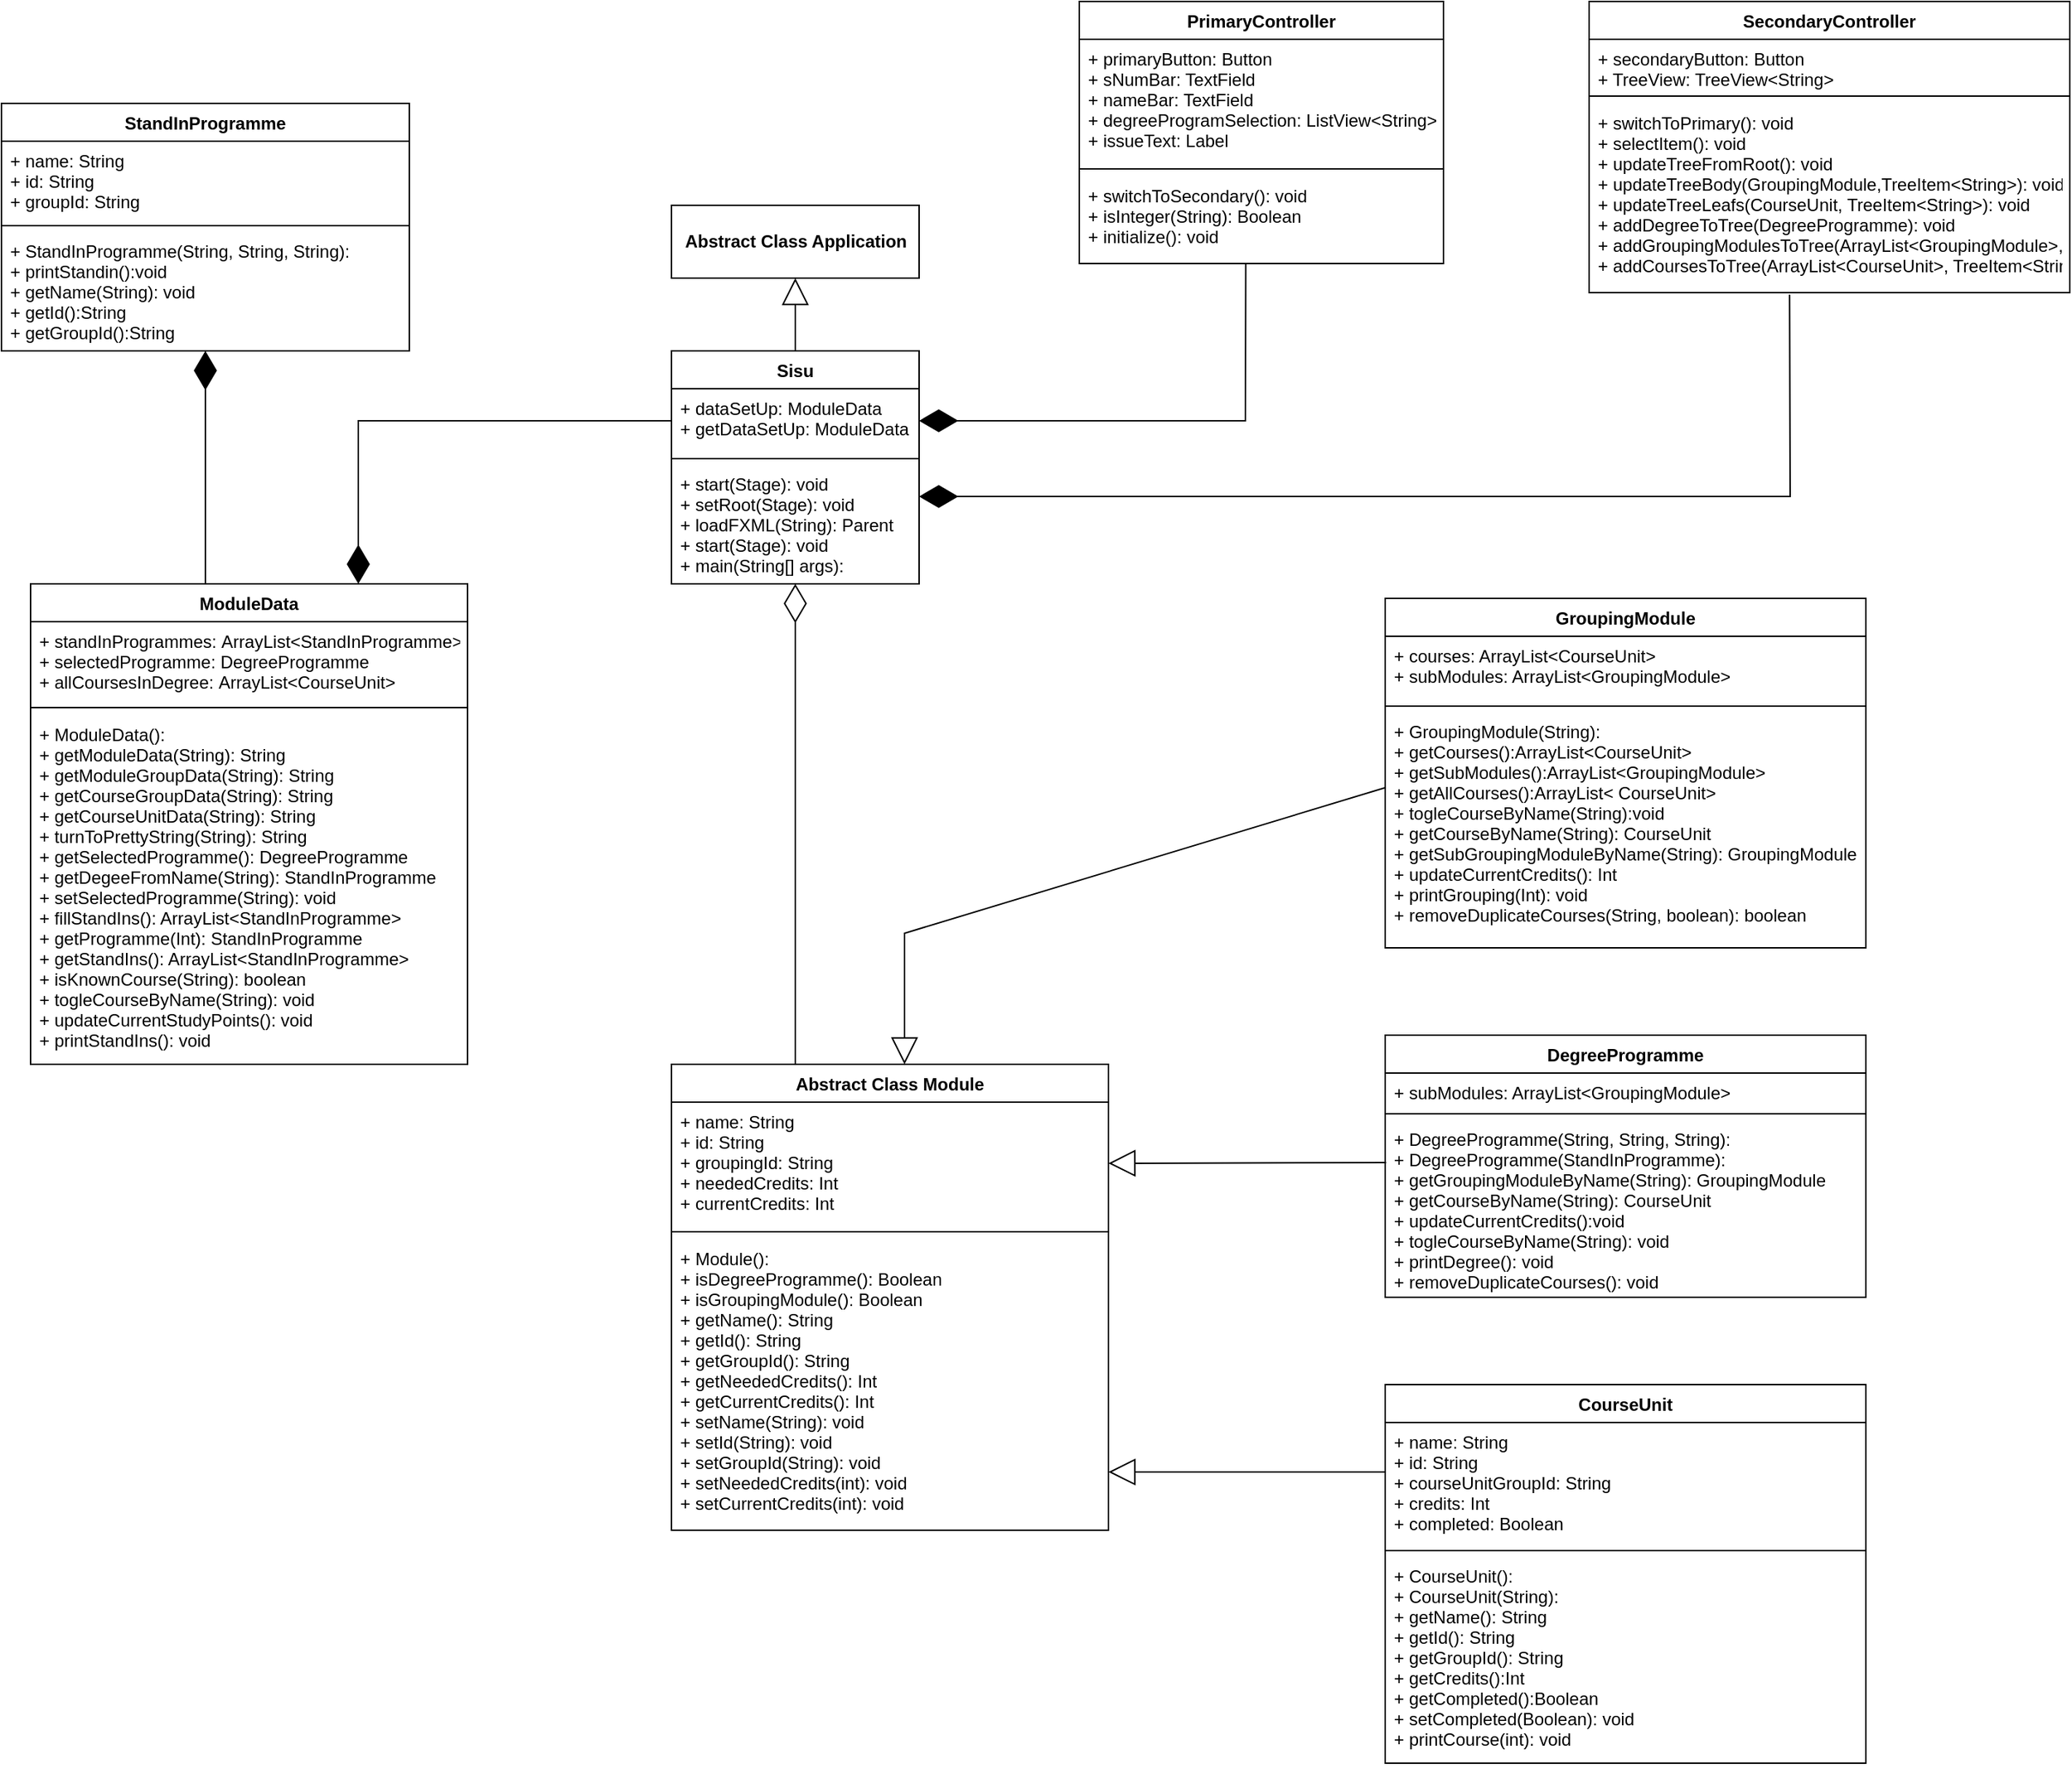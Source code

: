 <mxfile version="17.4.6" type="github">
  <diagram id="FK4qWMvVcgck_62RvoVN" name="Page-1">
    <mxGraphModel dx="1358" dy="1750" grid="1" gridSize="10" guides="1" tooltips="1" connect="1" arrows="1" fold="1" page="1" pageScale="1" pageWidth="850" pageHeight="1100" math="0" shadow="0">
      <root>
        <mxCell id="0" />
        <mxCell id="1" parent="0" />
        <mxCell id="WIc2Jlgi20IoP4apYzEz-24" value="ModuleData" style="swimlane;fontStyle=1;align=center;verticalAlign=top;childLayout=stackLayout;horizontal=1;startSize=26;horizontalStack=0;resizeParent=1;resizeParentMax=0;resizeLast=0;collapsible=1;marginBottom=0;" vertex="1" parent="1">
          <mxGeometry x="80" y="60" width="300" height="330" as="geometry" />
        </mxCell>
        <mxCell id="WIc2Jlgi20IoP4apYzEz-25" value="+ standInProgrammes: ArrayList&lt;StandInProgramme&gt;&#xa;+ selectedProgramme: DegreeProgramme&#xa;+ allCoursesInDegree: ArrayList&lt;CourseUnit&gt;" style="text;strokeColor=none;fillColor=none;align=left;verticalAlign=top;spacingLeft=4;spacingRight=4;overflow=hidden;rotatable=0;points=[[0,0.5],[1,0.5]];portConstraint=eastwest;" vertex="1" parent="WIc2Jlgi20IoP4apYzEz-24">
          <mxGeometry y="26" width="300" height="54" as="geometry" />
        </mxCell>
        <mxCell id="WIc2Jlgi20IoP4apYzEz-26" value="" style="line;strokeWidth=1;fillColor=none;align=left;verticalAlign=middle;spacingTop=-1;spacingLeft=3;spacingRight=3;rotatable=0;labelPosition=right;points=[];portConstraint=eastwest;" vertex="1" parent="WIc2Jlgi20IoP4apYzEz-24">
          <mxGeometry y="80" width="300" height="10" as="geometry" />
        </mxCell>
        <mxCell id="WIc2Jlgi20IoP4apYzEz-27" value="+ ModuleData():&#xa;+ getModuleData(String): String&#xa;+ getModuleGroupData(String): String&#xa;+ getCourseGroupData(String): String&#xa;+ getCourseUnitData(String): String&#xa;+ turnToPrettyString(String): String&#xa;+ getSelectedProgramme(): DegreeProgramme&#xa;+ getDegeeFromName(String): StandInProgramme&#xa;+ setSelectedProgramme(String): void&#xa;+ fillStandIns(): ArrayList&lt;StandInProgramme&gt;&#xa;+ getProgramme(Int): StandInProgramme&#xa;+ getStandIns(): ArrayList&lt;StandInProgramme&gt;&#xa;+ isKnownCourse(String): boolean&#xa;+ togleCourseByName(String): void&#xa;+ updateCurrentStudyPoints(): void&#xa;+ printStandIns(): void" style="text;strokeColor=none;fillColor=none;align=left;verticalAlign=top;spacingLeft=4;spacingRight=4;overflow=hidden;rotatable=0;points=[[0,0.5],[1,0.5]];portConstraint=eastwest;" vertex="1" parent="WIc2Jlgi20IoP4apYzEz-24">
          <mxGeometry y="90" width="300" height="240" as="geometry" />
        </mxCell>
        <mxCell id="WIc2Jlgi20IoP4apYzEz-28" value="Abstract Class Module" style="swimlane;fontStyle=1;align=center;verticalAlign=top;childLayout=stackLayout;horizontal=1;startSize=26;horizontalStack=0;resizeParent=1;resizeParentMax=0;resizeLast=0;collapsible=1;marginBottom=0;" vertex="1" parent="1">
          <mxGeometry x="520" y="390" width="300" height="320" as="geometry" />
        </mxCell>
        <mxCell id="WIc2Jlgi20IoP4apYzEz-29" value="+ name: String&#xa;+ id: String&#xa;+ groupingId: String&#xa;+ neededCredits: Int&#xa;+ currentCredits: Int" style="text;strokeColor=none;fillColor=none;align=left;verticalAlign=top;spacingLeft=4;spacingRight=4;overflow=hidden;rotatable=0;points=[[0,0.5],[1,0.5]];portConstraint=eastwest;" vertex="1" parent="WIc2Jlgi20IoP4apYzEz-28">
          <mxGeometry y="26" width="300" height="84" as="geometry" />
        </mxCell>
        <mxCell id="WIc2Jlgi20IoP4apYzEz-30" value="" style="line;strokeWidth=1;fillColor=none;align=left;verticalAlign=middle;spacingTop=-1;spacingLeft=3;spacingRight=3;rotatable=0;labelPosition=right;points=[];portConstraint=eastwest;" vertex="1" parent="WIc2Jlgi20IoP4apYzEz-28">
          <mxGeometry y="110" width="300" height="10" as="geometry" />
        </mxCell>
        <mxCell id="WIc2Jlgi20IoP4apYzEz-31" value="+ Module():&#xa;+ isDegreeProgramme(): Boolean&#xa;+ isGroupingModule(): Boolean&#xa;+ getName(): String&#xa;+ getId(): String&#xa;+ getGroupId(): String&#xa;+ getNeededCredits(): Int&#xa;+ getCurrentCredits(): Int&#xa;+ setName(String): void&#xa;+ setId(String): void&#xa;+ setGroupId(String): void&#xa;+ setNeededCredits(int): void&#xa;+ setCurrentCredits(int): void" style="text;strokeColor=none;fillColor=none;align=left;verticalAlign=top;spacingLeft=4;spacingRight=4;overflow=hidden;rotatable=0;points=[[0,0.5],[1,0.5]];portConstraint=eastwest;" vertex="1" parent="WIc2Jlgi20IoP4apYzEz-28">
          <mxGeometry y="120" width="300" height="200" as="geometry" />
        </mxCell>
        <mxCell id="WIc2Jlgi20IoP4apYzEz-32" value="" style="endArrow=block;endSize=16;endFill=0;html=1;rounded=0;exitX=0;exitY=0.321;exitDx=0;exitDy=0;exitPerimeter=0;" edge="1" parent="1" source="WIc2Jlgi20IoP4apYzEz-37">
          <mxGeometry width="160" relative="1" as="geometry">
            <mxPoint x="870" y="300" as="sourcePoint" />
            <mxPoint x="680" y="390" as="targetPoint" />
            <Array as="points">
              <mxPoint x="680" y="300" />
            </Array>
          </mxGeometry>
        </mxCell>
        <mxCell id="WIc2Jlgi20IoP4apYzEz-34" value="GroupingModule" style="swimlane;fontStyle=1;align=center;verticalAlign=top;childLayout=stackLayout;horizontal=1;startSize=26;horizontalStack=0;resizeParent=1;resizeParentMax=0;resizeLast=0;collapsible=1;marginBottom=0;" vertex="1" parent="1">
          <mxGeometry x="1010" y="70" width="330" height="240" as="geometry" />
        </mxCell>
        <mxCell id="WIc2Jlgi20IoP4apYzEz-35" value="+ courses: ArrayList&lt;CourseUnit&gt;&#xa;+ subModules: ArrayList&lt;GroupingModule&gt;&#xa;" style="text;strokeColor=none;fillColor=none;align=left;verticalAlign=top;spacingLeft=4;spacingRight=4;overflow=hidden;rotatable=0;points=[[0,0.5],[1,0.5]];portConstraint=eastwest;" vertex="1" parent="WIc2Jlgi20IoP4apYzEz-34">
          <mxGeometry y="26" width="330" height="44" as="geometry" />
        </mxCell>
        <mxCell id="WIc2Jlgi20IoP4apYzEz-36" value="" style="line;strokeWidth=1;fillColor=none;align=left;verticalAlign=middle;spacingTop=-1;spacingLeft=3;spacingRight=3;rotatable=0;labelPosition=right;points=[];portConstraint=eastwest;" vertex="1" parent="WIc2Jlgi20IoP4apYzEz-34">
          <mxGeometry y="70" width="330" height="8" as="geometry" />
        </mxCell>
        <mxCell id="WIc2Jlgi20IoP4apYzEz-37" value="+ GroupingModule(String):&#xa;+ getCourses():ArrayList&lt;CourseUnit&gt;&#xa;+ getSubModules():ArrayList&lt;GroupingModule&gt;&#xa;+ getAllCourses():ArrayList&lt; CourseUnit&gt;&#xa;+ togleCourseByName(String):void&#xa;+ getCourseByName(String): CourseUnit&#xa;+ getSubGroupingModuleByName(String): GroupingModule&#xa;+ updateCurrentCredits(): Int&#xa;+ printGrouping(Int): void&#xa;+ removeDuplicateCourses(String, boolean): boolean" style="text;strokeColor=none;fillColor=none;align=left;verticalAlign=top;spacingLeft=4;spacingRight=4;overflow=hidden;rotatable=0;points=[[0,0.5],[1,0.5]];portConstraint=eastwest;" vertex="1" parent="WIc2Jlgi20IoP4apYzEz-34">
          <mxGeometry y="78" width="330" height="162" as="geometry" />
        </mxCell>
        <mxCell id="WIc2Jlgi20IoP4apYzEz-38" value="DegreeProgramme" style="swimlane;fontStyle=1;align=center;verticalAlign=top;childLayout=stackLayout;horizontal=1;startSize=26;horizontalStack=0;resizeParent=1;resizeParentMax=0;resizeLast=0;collapsible=1;marginBottom=0;" vertex="1" parent="1">
          <mxGeometry x="1010" y="370" width="330" height="180" as="geometry" />
        </mxCell>
        <mxCell id="WIc2Jlgi20IoP4apYzEz-39" value="+ subModules: ArrayList&lt;GroupingModule&gt;&#xa;" style="text;strokeColor=none;fillColor=none;align=left;verticalAlign=top;spacingLeft=4;spacingRight=4;overflow=hidden;rotatable=0;points=[[0,0.5],[1,0.5]];portConstraint=eastwest;" vertex="1" parent="WIc2Jlgi20IoP4apYzEz-38">
          <mxGeometry y="26" width="330" height="24" as="geometry" />
        </mxCell>
        <mxCell id="WIc2Jlgi20IoP4apYzEz-40" value="" style="line;strokeWidth=1;fillColor=none;align=left;verticalAlign=middle;spacingTop=-1;spacingLeft=3;spacingRight=3;rotatable=0;labelPosition=right;points=[];portConstraint=eastwest;" vertex="1" parent="WIc2Jlgi20IoP4apYzEz-38">
          <mxGeometry y="50" width="330" height="8" as="geometry" />
        </mxCell>
        <mxCell id="WIc2Jlgi20IoP4apYzEz-41" value="+ DegreeProgramme(String, String, String):&#xa;+ DegreeProgramme(StandInProgramme):&#xa;+ getGroupingModuleByName(String): GroupingModule&#xa;+ getCourseByName(String): CourseUnit&#xa;+ updateCurrentCredits():void&#xa;+ togleCourseByName(String): void&#xa;+ printDegree(): void&#xa;+ removeDuplicateCourses(): void&#xa;" style="text;strokeColor=none;fillColor=none;align=left;verticalAlign=top;spacingLeft=4;spacingRight=4;overflow=hidden;rotatable=0;points=[[0,0.5],[1,0.5]];portConstraint=eastwest;" vertex="1" parent="WIc2Jlgi20IoP4apYzEz-38">
          <mxGeometry y="58" width="330" height="122" as="geometry" />
        </mxCell>
        <mxCell id="WIc2Jlgi20IoP4apYzEz-42" value="CourseUnit" style="swimlane;fontStyle=1;align=center;verticalAlign=top;childLayout=stackLayout;horizontal=1;startSize=26;horizontalStack=0;resizeParent=1;resizeParentMax=0;resizeLast=0;collapsible=1;marginBottom=0;" vertex="1" parent="1">
          <mxGeometry x="1010" y="610" width="330" height="260" as="geometry" />
        </mxCell>
        <mxCell id="WIc2Jlgi20IoP4apYzEz-43" value="+ name: String&#xa;+ id: String&#xa;+ courseUnitGroupId: String&#xa;+ credits: Int&#xa;+ completed: Boolean" style="text;strokeColor=none;fillColor=none;align=left;verticalAlign=top;spacingLeft=4;spacingRight=4;overflow=hidden;rotatable=0;points=[[0,0.5],[1,0.5]];portConstraint=eastwest;" vertex="1" parent="WIc2Jlgi20IoP4apYzEz-42">
          <mxGeometry y="26" width="330" height="84" as="geometry" />
        </mxCell>
        <mxCell id="WIc2Jlgi20IoP4apYzEz-44" value="" style="line;strokeWidth=1;fillColor=none;align=left;verticalAlign=middle;spacingTop=-1;spacingLeft=3;spacingRight=3;rotatable=0;labelPosition=right;points=[];portConstraint=eastwest;" vertex="1" parent="WIc2Jlgi20IoP4apYzEz-42">
          <mxGeometry y="110" width="330" height="8" as="geometry" />
        </mxCell>
        <mxCell id="WIc2Jlgi20IoP4apYzEz-45" value="+ CourseUnit():&#xa;+ CourseUnit(String):&#xa;+ getName(): String&#xa;+ getId(): String&#xa;+ getGroupId(): String&#xa;+ getCredits():Int&#xa;+ getCompleted():Boolean&#xa;+ setCompleted(Boolean): void&#xa;+ printCourse(int): void&#xa;" style="text;strokeColor=none;fillColor=none;align=left;verticalAlign=top;spacingLeft=4;spacingRight=4;overflow=hidden;rotatable=0;points=[[0,0.5],[1,0.5]];portConstraint=eastwest;" vertex="1" parent="WIc2Jlgi20IoP4apYzEz-42">
          <mxGeometry y="118" width="330" height="142" as="geometry" />
        </mxCell>
        <mxCell id="WIc2Jlgi20IoP4apYzEz-46" value="" style="endArrow=block;endSize=16;endFill=0;html=1;rounded=0;entryX=1;entryY=0.5;entryDx=0;entryDy=0;exitX=0.002;exitY=0.242;exitDx=0;exitDy=0;exitPerimeter=0;" edge="1" parent="1" source="WIc2Jlgi20IoP4apYzEz-41" target="WIc2Jlgi20IoP4apYzEz-29">
          <mxGeometry width="160" relative="1" as="geometry">
            <mxPoint x="1010" y="460" as="sourcePoint" />
            <mxPoint x="820" y="560" as="targetPoint" />
            <Array as="points" />
          </mxGeometry>
        </mxCell>
        <mxCell id="WIc2Jlgi20IoP4apYzEz-47" value="" style="endArrow=block;endSize=16;endFill=0;html=1;rounded=0;entryX=1;entryY=0.5;entryDx=0;entryDy=0;" edge="1" parent="1">
          <mxGeometry width="160" relative="1" as="geometry">
            <mxPoint x="1010" y="670" as="sourcePoint" />
            <mxPoint x="820" y="670" as="targetPoint" />
            <Array as="points" />
          </mxGeometry>
        </mxCell>
        <mxCell id="WIc2Jlgi20IoP4apYzEz-52" value="PrimaryController" style="swimlane;fontStyle=1;align=center;verticalAlign=top;childLayout=stackLayout;horizontal=1;startSize=26;horizontalStack=0;resizeParent=1;resizeParentMax=0;resizeLast=0;collapsible=1;marginBottom=0;" vertex="1" parent="1">
          <mxGeometry x="800" y="-340" width="250" height="180" as="geometry" />
        </mxCell>
        <mxCell id="WIc2Jlgi20IoP4apYzEz-53" value="+ primaryButton: Button&#xa;+ sNumBar: TextField&#xa;+ nameBar: TextField&#xa;+ degreeProgramSelection: ListView&lt;String&gt;&#xa;+ issueText: Label" style="text;strokeColor=none;fillColor=none;align=left;verticalAlign=top;spacingLeft=4;spacingRight=4;overflow=hidden;rotatable=0;points=[[0,0.5],[1,0.5]];portConstraint=eastwest;" vertex="1" parent="WIc2Jlgi20IoP4apYzEz-52">
          <mxGeometry y="26" width="250" height="84" as="geometry" />
        </mxCell>
        <mxCell id="WIc2Jlgi20IoP4apYzEz-54" value="" style="line;strokeWidth=1;fillColor=none;align=left;verticalAlign=middle;spacingTop=-1;spacingLeft=3;spacingRight=3;rotatable=0;labelPosition=right;points=[];portConstraint=eastwest;" vertex="1" parent="WIc2Jlgi20IoP4apYzEz-52">
          <mxGeometry y="110" width="250" height="10" as="geometry" />
        </mxCell>
        <mxCell id="WIc2Jlgi20IoP4apYzEz-55" value="+ switchToSecondary(): void&#xa;+ isInteger(String): Boolean&#xa;+ initialize(): void" style="text;strokeColor=none;fillColor=none;align=left;verticalAlign=top;spacingLeft=4;spacingRight=4;overflow=hidden;rotatable=0;points=[[0,0.5],[1,0.5]];portConstraint=eastwest;" vertex="1" parent="WIc2Jlgi20IoP4apYzEz-52">
          <mxGeometry y="120" width="250" height="60" as="geometry" />
        </mxCell>
        <mxCell id="WIc2Jlgi20IoP4apYzEz-60" value="Sisu" style="swimlane;fontStyle=1;align=center;verticalAlign=top;childLayout=stackLayout;horizontal=1;startSize=26;horizontalStack=0;resizeParent=1;resizeParentMax=0;resizeLast=0;collapsible=1;marginBottom=0;" vertex="1" parent="1">
          <mxGeometry x="520" y="-100" width="170" height="160" as="geometry" />
        </mxCell>
        <mxCell id="WIc2Jlgi20IoP4apYzEz-61" value="+ dataSetUp: ModuleData&#xa;+ getDataSetUp: ModuleData" style="text;strokeColor=none;fillColor=none;align=left;verticalAlign=top;spacingLeft=4;spacingRight=4;overflow=hidden;rotatable=0;points=[[0,0.5],[1,0.5]];portConstraint=eastwest;" vertex="1" parent="WIc2Jlgi20IoP4apYzEz-60">
          <mxGeometry y="26" width="170" height="44" as="geometry" />
        </mxCell>
        <mxCell id="WIc2Jlgi20IoP4apYzEz-62" value="" style="line;strokeWidth=1;fillColor=none;align=left;verticalAlign=middle;spacingTop=-1;spacingLeft=3;spacingRight=3;rotatable=0;labelPosition=right;points=[];portConstraint=eastwest;" vertex="1" parent="WIc2Jlgi20IoP4apYzEz-60">
          <mxGeometry y="70" width="170" height="8" as="geometry" />
        </mxCell>
        <mxCell id="WIc2Jlgi20IoP4apYzEz-63" value="+ start(Stage): void&#xa;+ setRoot(Stage): void&#xa;+ loadFXML(String): Parent&#xa;+ start(Stage): void&#xa;+ main(String[] args):" style="text;strokeColor=none;fillColor=none;align=left;verticalAlign=top;spacingLeft=4;spacingRight=4;overflow=hidden;rotatable=0;points=[[0,0.5],[1,0.5]];portConstraint=eastwest;" vertex="1" parent="WIc2Jlgi20IoP4apYzEz-60">
          <mxGeometry y="78" width="170" height="82" as="geometry" />
        </mxCell>
        <mxCell id="WIc2Jlgi20IoP4apYzEz-64" value="StandInProgramme" style="swimlane;fontStyle=1;align=center;verticalAlign=top;childLayout=stackLayout;horizontal=1;startSize=26;horizontalStack=0;resizeParent=1;resizeParentMax=0;resizeLast=0;collapsible=1;marginBottom=0;" vertex="1" parent="1">
          <mxGeometry x="60" y="-270" width="280" height="170" as="geometry" />
        </mxCell>
        <mxCell id="WIc2Jlgi20IoP4apYzEz-65" value="+ name: String&#xa;+ id: String&#xa;+ groupId: String" style="text;strokeColor=none;fillColor=none;align=left;verticalAlign=top;spacingLeft=4;spacingRight=4;overflow=hidden;rotatable=0;points=[[0,0.5],[1,0.5]];portConstraint=eastwest;" vertex="1" parent="WIc2Jlgi20IoP4apYzEz-64">
          <mxGeometry y="26" width="280" height="54" as="geometry" />
        </mxCell>
        <mxCell id="WIc2Jlgi20IoP4apYzEz-66" value="" style="line;strokeWidth=1;fillColor=none;align=left;verticalAlign=middle;spacingTop=-1;spacingLeft=3;spacingRight=3;rotatable=0;labelPosition=right;points=[];portConstraint=eastwest;" vertex="1" parent="WIc2Jlgi20IoP4apYzEz-64">
          <mxGeometry y="80" width="280" height="8" as="geometry" />
        </mxCell>
        <mxCell id="WIc2Jlgi20IoP4apYzEz-67" value="+ StandInProgramme(String, String, String):&#xa;+ printStandin():void&#xa;+ getName(String): void&#xa;+ getId():String&#xa;+ getGroupId():String" style="text;strokeColor=none;fillColor=none;align=left;verticalAlign=top;spacingLeft=4;spacingRight=4;overflow=hidden;rotatable=0;points=[[0,0.5],[1,0.5]];portConstraint=eastwest;" vertex="1" parent="WIc2Jlgi20IoP4apYzEz-64">
          <mxGeometry y="88" width="280" height="82" as="geometry" />
        </mxCell>
        <mxCell id="WIc2Jlgi20IoP4apYzEz-68" value="&lt;b&gt;Abstract Class Application&lt;/b&gt;" style="html=1;" vertex="1" parent="1">
          <mxGeometry x="520" y="-200" width="170" height="50" as="geometry" />
        </mxCell>
        <mxCell id="WIc2Jlgi20IoP4apYzEz-69" value="" style="endArrow=block;endSize=16;endFill=0;html=1;rounded=0;entryX=0.5;entryY=1;entryDx=0;entryDy=0;exitX=0.5;exitY=0;exitDx=0;exitDy=0;" edge="1" parent="1" source="WIc2Jlgi20IoP4apYzEz-60" target="WIc2Jlgi20IoP4apYzEz-68">
          <mxGeometry width="160" relative="1" as="geometry">
            <mxPoint x="550" y="-50" as="sourcePoint" />
            <mxPoint x="710" y="-50" as="targetPoint" />
          </mxGeometry>
        </mxCell>
        <mxCell id="WIc2Jlgi20IoP4apYzEz-70" value="" style="endArrow=diamondThin;endFill=1;endSize=24;html=1;rounded=0;entryX=0.75;entryY=0;entryDx=0;entryDy=0;exitX=0;exitY=0.5;exitDx=0;exitDy=0;" edge="1" parent="1" source="WIc2Jlgi20IoP4apYzEz-61" target="WIc2Jlgi20IoP4apYzEz-24">
          <mxGeometry width="160" relative="1" as="geometry">
            <mxPoint x="450" y="-30" as="sourcePoint" />
            <mxPoint x="560" y="200" as="targetPoint" />
            <Array as="points">
              <mxPoint x="305" y="-52" />
            </Array>
          </mxGeometry>
        </mxCell>
        <mxCell id="WIc2Jlgi20IoP4apYzEz-71" value="" style="endArrow=diamondThin;endFill=1;endSize=24;html=1;rounded=0;" edge="1" parent="1" target="WIc2Jlgi20IoP4apYzEz-67">
          <mxGeometry width="160" relative="1" as="geometry">
            <mxPoint x="200" y="60" as="sourcePoint" />
            <mxPoint x="150" y="-70" as="targetPoint" />
          </mxGeometry>
        </mxCell>
        <mxCell id="WIc2Jlgi20IoP4apYzEz-56" value="SecondaryController" style="swimlane;fontStyle=1;align=center;verticalAlign=top;childLayout=stackLayout;horizontal=1;startSize=26;horizontalStack=0;resizeParent=1;resizeParentMax=0;resizeLast=0;collapsible=1;marginBottom=0;" vertex="1" parent="1">
          <mxGeometry x="1150" y="-340" width="330" height="200" as="geometry" />
        </mxCell>
        <mxCell id="WIc2Jlgi20IoP4apYzEz-57" value="+ secondaryButton: Button&#xa;+ TreeView: TreeView&lt;String&gt;" style="text;strokeColor=none;fillColor=none;align=left;verticalAlign=top;spacingLeft=4;spacingRight=4;overflow=hidden;rotatable=0;points=[[0,0.5],[1,0.5]];portConstraint=eastwest;" vertex="1" parent="WIc2Jlgi20IoP4apYzEz-56">
          <mxGeometry y="26" width="330" height="34" as="geometry" />
        </mxCell>
        <mxCell id="WIc2Jlgi20IoP4apYzEz-58" value="" style="line;strokeWidth=1;fillColor=none;align=left;verticalAlign=middle;spacingTop=-1;spacingLeft=3;spacingRight=3;rotatable=0;labelPosition=right;points=[];portConstraint=eastwest;" vertex="1" parent="WIc2Jlgi20IoP4apYzEz-56">
          <mxGeometry y="60" width="330" height="10" as="geometry" />
        </mxCell>
        <mxCell id="WIc2Jlgi20IoP4apYzEz-59" value="+ switchToPrimary(): void&#xa;+ selectItem(): void&#xa;+ updateTreeFromRoot(): void&#xa;+ updateTreeBody(GroupingModule,TreeItem&lt;String&gt;): void&#xa;+ updateTreeLeafs(CourseUnit, TreeItem&lt;String&gt;): void&#xa;+ addDegreeToTree(DegreeProgramme): void&#xa;+ addGroupingModulesToTree(ArrayList&lt;GroupingModule&gt;,TreeItem&lt;String&gt;): void&#xa;+ addCoursesToTree(ArrayList&lt;CourseUnit&gt;, TreeItem&lt;String&gt;): void" style="text;strokeColor=none;fillColor=none;align=left;verticalAlign=top;spacingLeft=4;spacingRight=4;overflow=hidden;rotatable=0;points=[[0,0.5],[1,0.5]];portConstraint=eastwest;" vertex="1" parent="WIc2Jlgi20IoP4apYzEz-56">
          <mxGeometry y="70" width="330" height="130" as="geometry" />
        </mxCell>
        <mxCell id="WIc2Jlgi20IoP4apYzEz-72" value="" style="endArrow=diamondThin;endFill=1;endSize=24;html=1;rounded=0;entryX=1;entryY=0.5;entryDx=0;entryDy=0;exitX=0.457;exitY=0.995;exitDx=0;exitDy=0;exitPerimeter=0;" edge="1" parent="1" source="WIc2Jlgi20IoP4apYzEz-55" target="WIc2Jlgi20IoP4apYzEz-61">
          <mxGeometry width="160" relative="1" as="geometry">
            <mxPoint x="610" y="-50" as="sourcePoint" />
            <mxPoint x="770" y="-50" as="targetPoint" />
            <Array as="points">
              <mxPoint x="914" y="-52" />
            </Array>
          </mxGeometry>
        </mxCell>
        <mxCell id="WIc2Jlgi20IoP4apYzEz-73" value="" style="endArrow=diamondThin;endFill=1;endSize=24;html=1;rounded=0;exitX=0.417;exitY=1.011;exitDx=0;exitDy=0;exitPerimeter=0;" edge="1" parent="1" source="WIc2Jlgi20IoP4apYzEz-59">
          <mxGeometry width="160" relative="1" as="geometry">
            <mxPoint x="924.25" y="-150.3" as="sourcePoint" />
            <mxPoint x="690" as="targetPoint" />
            <Array as="points">
              <mxPoint x="1288" />
            </Array>
          </mxGeometry>
        </mxCell>
        <mxCell id="WIc2Jlgi20IoP4apYzEz-74" value="" style="endArrow=diamondThin;endFill=0;endSize=24;html=1;rounded=0;" edge="1" parent="1" target="WIc2Jlgi20IoP4apYzEz-63">
          <mxGeometry width="160" relative="1" as="geometry">
            <mxPoint x="605" y="390" as="sourcePoint" />
            <mxPoint x="710" y="270" as="targetPoint" />
          </mxGeometry>
        </mxCell>
      </root>
    </mxGraphModel>
  </diagram>
</mxfile>
